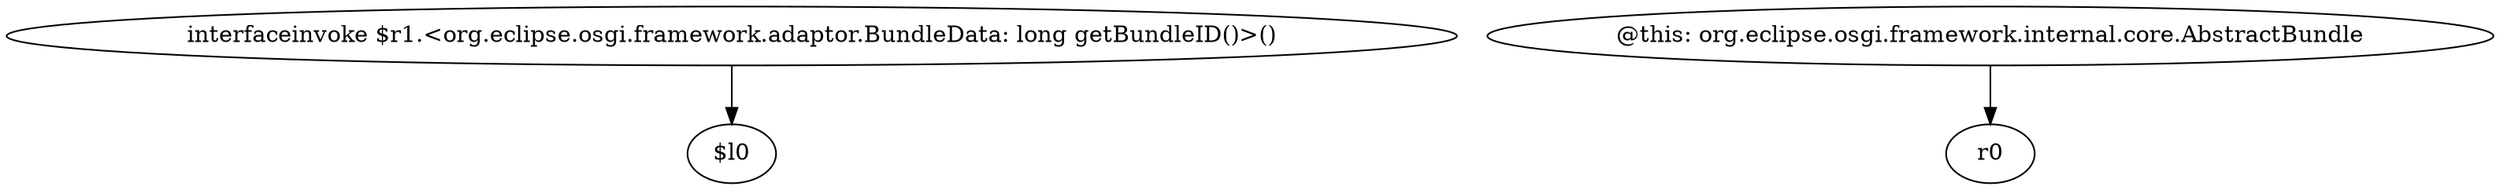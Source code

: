digraph g {
0[label="interfaceinvoke $r1.<org.eclipse.osgi.framework.adaptor.BundleData: long getBundleID()>()"]
1[label="$l0"]
0->1[label=""]
2[label="@this: org.eclipse.osgi.framework.internal.core.AbstractBundle"]
3[label="r0"]
2->3[label=""]
}